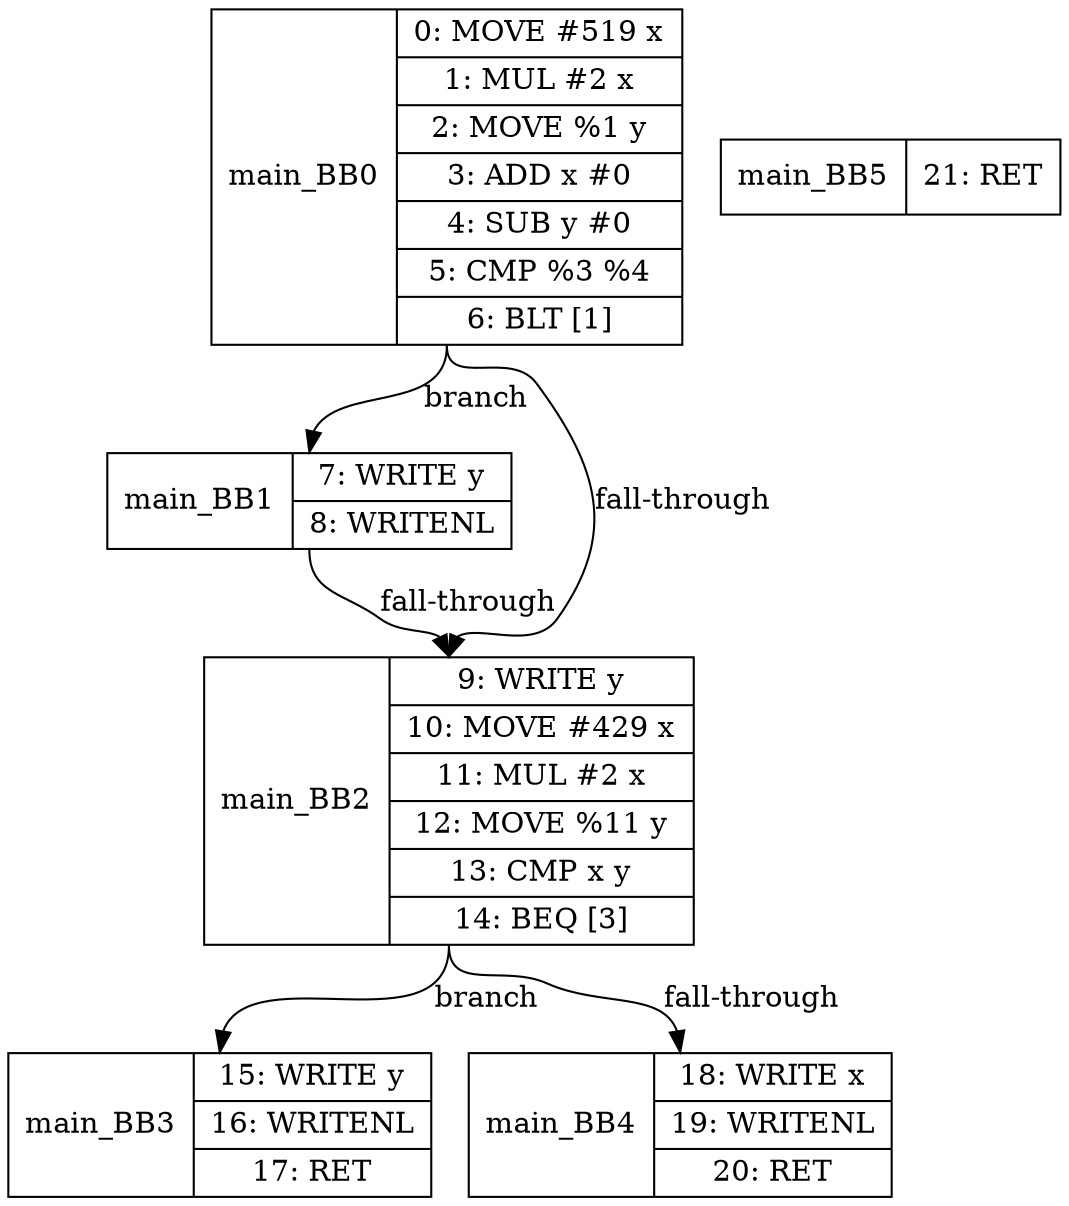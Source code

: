 diGraph G { 
main_BB0 [shape=record, label="<b>main_BB0| {0: MOVE #519 x|1: MUL #2 x|2: MOVE %1 y|3: ADD x #0|4: SUB y #0|5: CMP %3 %4|6: BLT [1]}"];
main_BB1 [shape=record, label="<b>main_BB1| {7: WRITE y|8: WRITENL }"];
main_BB2 [shape=record, label="<b>main_BB2| {9: WRITE y|10: MOVE #429 x|11: MUL #2 x|12: MOVE %11 y|13: CMP x y|14: BEQ [3]}"];
main_BB3 [shape=record, label="<b>main_BB3| {15: WRITE y|16: WRITENL |17: RET }"];
main_BB4 [shape=record, label="<b>main_BB4| {18: WRITE x|19: WRITENL |20: RET }"];
main_BB5 [shape=record, label="<b>main_BB5| {21: RET }"];

main_BB0:s -> main_BB1:n [label="branch"];
main_BB0:s -> main_BB2:n [label="fall-through"];
main_BB1:s -> main_BB2:n [label="fall-through"];
main_BB2:s -> main_BB3:n [label="branch"];
main_BB2:s -> main_BB4:n [label="fall-through"];


}